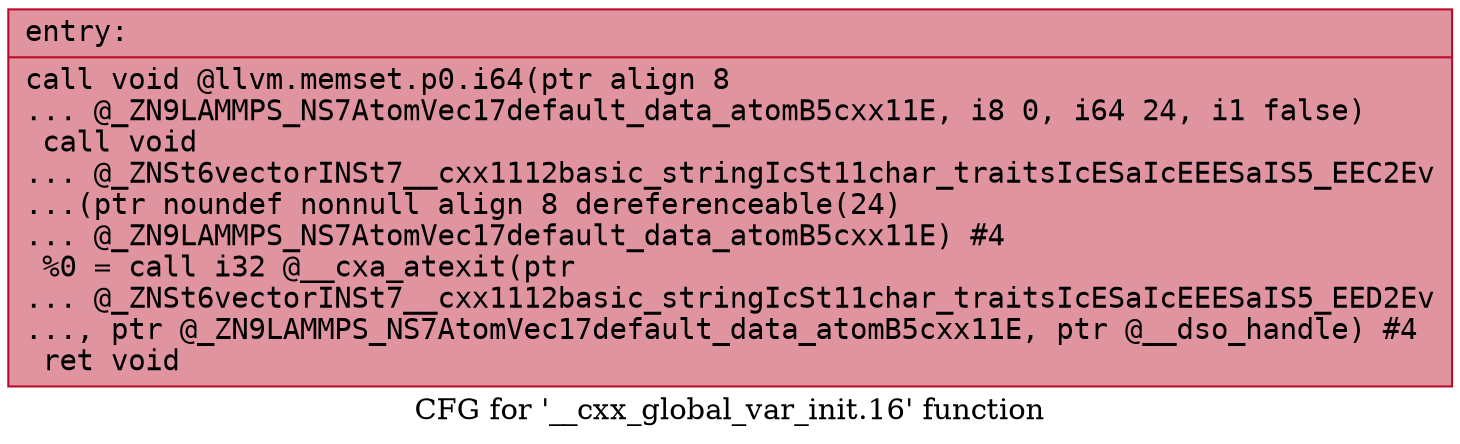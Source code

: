digraph "CFG for '__cxx_global_var_init.16' function" {
	label="CFG for '__cxx_global_var_init.16' function";

	Node0x56285a89b2c0 [shape=record,color="#b70d28ff", style=filled, fillcolor="#b70d2870" fontname="Courier",label="{entry:\l|  call void @llvm.memset.p0.i64(ptr align 8\l... @_ZN9LAMMPS_NS7AtomVec17default_data_atomB5cxx11E, i8 0, i64 24, i1 false)\l  call void\l... @_ZNSt6vectorINSt7__cxx1112basic_stringIcSt11char_traitsIcESaIcEEESaIS5_EEC2Ev\l...(ptr noundef nonnull align 8 dereferenceable(24)\l... @_ZN9LAMMPS_NS7AtomVec17default_data_atomB5cxx11E) #4\l  %0 = call i32 @__cxa_atexit(ptr\l... @_ZNSt6vectorINSt7__cxx1112basic_stringIcSt11char_traitsIcESaIcEEESaIS5_EED2Ev\l..., ptr @_ZN9LAMMPS_NS7AtomVec17default_data_atomB5cxx11E, ptr @__dso_handle) #4\l  ret void\l}"];
}
